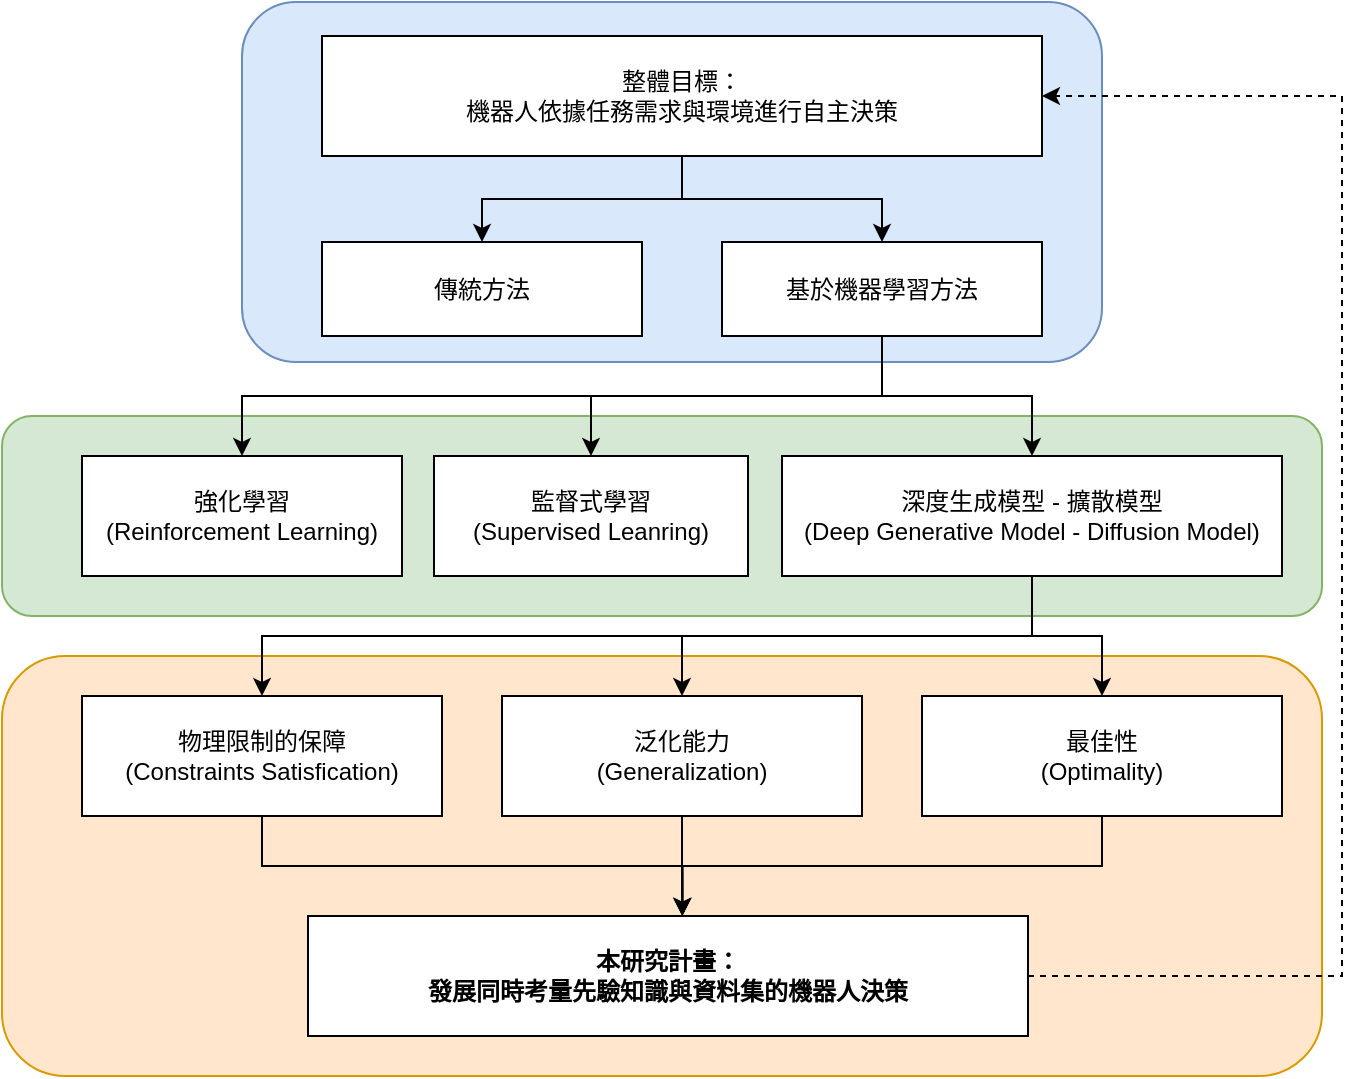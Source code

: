 <mxfile version="26.0.6">
  <diagram name="Page-1" id="wOB_9WMUOYio087HsXXo">
    <mxGraphModel dx="1342" dy="746" grid="1" gridSize="10" guides="1" tooltips="1" connect="1" arrows="1" fold="1" page="1" pageScale="1" pageWidth="827" pageHeight="1169" math="0" shadow="0">
      <root>
        <mxCell id="0" />
        <mxCell id="1" parent="0" />
        <mxCell id="OV2g7p3yE7dfUdtsTMxP-19" value="&lt;h3&gt;&lt;br&gt;&lt;/h3&gt;" style="rounded=1;whiteSpace=wrap;html=1;fillColor=#ffe6cc;strokeColor=#d79b00;align=left;" vertex="1" parent="1">
          <mxGeometry x="80" y="450" width="660" height="210" as="geometry" />
        </mxCell>
        <mxCell id="OV2g7p3yE7dfUdtsTMxP-18" value="&lt;h3&gt;&lt;br&gt;&lt;/h3&gt;" style="rounded=1;whiteSpace=wrap;html=1;fillColor=#d5e8d4;strokeColor=#82b366;align=left;" vertex="1" parent="1">
          <mxGeometry x="80" y="330" width="660" height="100" as="geometry" />
        </mxCell>
        <mxCell id="OV2g7p3yE7dfUdtsTMxP-17" value="&lt;h3&gt;&lt;br&gt;&lt;/h3&gt;" style="rounded=1;whiteSpace=wrap;html=1;fillColor=#dae8fc;strokeColor=#6c8ebf;align=left;" vertex="1" parent="1">
          <mxGeometry x="200" y="123" width="430" height="180" as="geometry" />
        </mxCell>
        <mxCell id="OV2g7p3yE7dfUdtsTMxP-3" style="edgeStyle=orthogonalEdgeStyle;rounded=0;orthogonalLoop=1;jettySize=auto;html=1;exitX=0.5;exitY=1;exitDx=0;exitDy=0;entryX=0.5;entryY=0;entryDx=0;entryDy=0;" edge="1" parent="1" source="BNkQrNhKQa_8A1IRFI8Z-1" target="BNkQrNhKQa_8A1IRFI8Z-2">
          <mxGeometry relative="1" as="geometry" />
        </mxCell>
        <mxCell id="BNkQrNhKQa_8A1IRFI8Z-1" value="整體目標：&lt;br&gt;機器人依據任務需求與環境進行自主決策" style="rounded=0;whiteSpace=wrap;html=1;" parent="1" vertex="1">
          <mxGeometry x="240" y="140" width="360" height="60" as="geometry" />
        </mxCell>
        <mxCell id="BNkQrNhKQa_8A1IRFI8Z-2" value="傳統方法" style="rounded=0;whiteSpace=wrap;html=1;" parent="1" vertex="1">
          <mxGeometry x="240" y="243" width="160" height="47" as="geometry" />
        </mxCell>
        <mxCell id="OV2g7p3yE7dfUdtsTMxP-5" style="edgeStyle=orthogonalEdgeStyle;rounded=0;orthogonalLoop=1;jettySize=auto;html=1;exitX=0.5;exitY=1;exitDx=0;exitDy=0;entryX=0.5;entryY=0;entryDx=0;entryDy=0;" edge="1" parent="1" source="BNkQrNhKQa_8A1IRFI8Z-3" target="BNkQrNhKQa_8A1IRFI8Z-5">
          <mxGeometry relative="1" as="geometry" />
        </mxCell>
        <mxCell id="OV2g7p3yE7dfUdtsTMxP-6" style="edgeStyle=orthogonalEdgeStyle;rounded=0;orthogonalLoop=1;jettySize=auto;html=1;exitX=0.5;exitY=1;exitDx=0;exitDy=0;entryX=0.5;entryY=0;entryDx=0;entryDy=0;" edge="1" parent="1" source="BNkQrNhKQa_8A1IRFI8Z-3" target="BNkQrNhKQa_8A1IRFI8Z-6">
          <mxGeometry relative="1" as="geometry" />
        </mxCell>
        <mxCell id="OV2g7p3yE7dfUdtsTMxP-7" style="edgeStyle=orthogonalEdgeStyle;rounded=0;orthogonalLoop=1;jettySize=auto;html=1;exitX=0.5;exitY=1;exitDx=0;exitDy=0;entryX=0.5;entryY=0;entryDx=0;entryDy=0;" edge="1" parent="1" source="BNkQrNhKQa_8A1IRFI8Z-3" target="BNkQrNhKQa_8A1IRFI8Z-4">
          <mxGeometry relative="1" as="geometry" />
        </mxCell>
        <mxCell id="BNkQrNhKQa_8A1IRFI8Z-3" value="基於機器學習方法" style="rounded=0;whiteSpace=wrap;html=1;" parent="1" vertex="1">
          <mxGeometry x="440" y="243" width="160" height="47" as="geometry" />
        </mxCell>
        <mxCell id="BNkQrNhKQa_8A1IRFI8Z-4" value="監督式學習&lt;br&gt;(Supervised Leanring)" style="rounded=0;whiteSpace=wrap;html=1;" parent="1" vertex="1">
          <mxGeometry x="296" y="350" width="157" height="60" as="geometry" />
        </mxCell>
        <mxCell id="BNkQrNhKQa_8A1IRFI8Z-5" value="強化學習&lt;br&gt;(Reinforcement Learning)" style="rounded=0;whiteSpace=wrap;html=1;" parent="1" vertex="1">
          <mxGeometry x="120" y="350" width="160" height="60" as="geometry" />
        </mxCell>
        <mxCell id="OV2g7p3yE7dfUdtsTMxP-8" style="edgeStyle=orthogonalEdgeStyle;rounded=0;orthogonalLoop=1;jettySize=auto;html=1;exitX=0.5;exitY=1;exitDx=0;exitDy=0;entryX=0.5;entryY=0;entryDx=0;entryDy=0;" edge="1" parent="1" source="BNkQrNhKQa_8A1IRFI8Z-6" target="BNkQrNhKQa_8A1IRFI8Z-7">
          <mxGeometry relative="1" as="geometry" />
        </mxCell>
        <mxCell id="OV2g7p3yE7dfUdtsTMxP-9" style="edgeStyle=orthogonalEdgeStyle;rounded=0;orthogonalLoop=1;jettySize=auto;html=1;exitX=0.5;exitY=1;exitDx=0;exitDy=0;entryX=0.5;entryY=0;entryDx=0;entryDy=0;" edge="1" parent="1" source="BNkQrNhKQa_8A1IRFI8Z-6" target="BNkQrNhKQa_8A1IRFI8Z-9">
          <mxGeometry relative="1" as="geometry" />
        </mxCell>
        <mxCell id="OV2g7p3yE7dfUdtsTMxP-10" style="edgeStyle=orthogonalEdgeStyle;rounded=0;orthogonalLoop=1;jettySize=auto;html=1;exitX=0.5;exitY=1;exitDx=0;exitDy=0;entryX=0.5;entryY=0;entryDx=0;entryDy=0;" edge="1" parent="1" source="BNkQrNhKQa_8A1IRFI8Z-6" target="BNkQrNhKQa_8A1IRFI8Z-8">
          <mxGeometry relative="1" as="geometry" />
        </mxCell>
        <mxCell id="BNkQrNhKQa_8A1IRFI8Z-6" value="深度生成模型 - 擴散模型&lt;br&gt;(Deep Generative Model - Diffusion Model)" style="rounded=0;whiteSpace=wrap;html=1;" parent="1" vertex="1">
          <mxGeometry x="470" y="350" width="250" height="60" as="geometry" />
        </mxCell>
        <mxCell id="BNkQrNhKQa_8A1IRFI8Z-7" value="物理限制的保障&lt;br&gt;(Constraints Satisfication)" style="rounded=0;whiteSpace=wrap;html=1;" parent="1" vertex="1">
          <mxGeometry x="120" y="470" width="180" height="60" as="geometry" />
        </mxCell>
        <mxCell id="OV2g7p3yE7dfUdtsTMxP-12" style="edgeStyle=orthogonalEdgeStyle;rounded=0;orthogonalLoop=1;jettySize=auto;html=1;exitX=0.5;exitY=1;exitDx=0;exitDy=0;" edge="1" parent="1" source="BNkQrNhKQa_8A1IRFI8Z-8">
          <mxGeometry relative="1" as="geometry">
            <mxPoint x="420.143" y="580" as="targetPoint" />
          </mxGeometry>
        </mxCell>
        <mxCell id="BNkQrNhKQa_8A1IRFI8Z-8" value="泛化能力&lt;br&gt;(Generalization)" style="rounded=0;whiteSpace=wrap;html=1;" parent="1" vertex="1">
          <mxGeometry x="330" y="470" width="180" height="60" as="geometry" />
        </mxCell>
        <mxCell id="BNkQrNhKQa_8A1IRFI8Z-9" value="最佳性&lt;br&gt;(Optimality)" style="rounded=0;whiteSpace=wrap;html=1;" parent="1" vertex="1">
          <mxGeometry x="540" y="470" width="180" height="60" as="geometry" />
        </mxCell>
        <mxCell id="OV2g7p3yE7dfUdtsTMxP-16" style="edgeStyle=orthogonalEdgeStyle;rounded=0;orthogonalLoop=1;jettySize=auto;html=1;exitX=1;exitY=0.5;exitDx=0;exitDy=0;entryX=1;entryY=0.5;entryDx=0;entryDy=0;dashed=1;" edge="1" parent="1" source="BNkQrNhKQa_8A1IRFI8Z-11" target="BNkQrNhKQa_8A1IRFI8Z-1">
          <mxGeometry relative="1" as="geometry">
            <Array as="points">
              <mxPoint x="750" y="610" />
              <mxPoint x="750" y="170" />
            </Array>
          </mxGeometry>
        </mxCell>
        <mxCell id="BNkQrNhKQa_8A1IRFI8Z-11" value="&lt;b&gt;本研究計畫：&lt;br&gt;發展同時考量先驗知識與資料集的&lt;/b&gt;&lt;b&gt;機器人決策&lt;/b&gt;" style="rounded=0;whiteSpace=wrap;html=1;" parent="1" vertex="1">
          <mxGeometry x="233" y="580" width="360" height="60" as="geometry" />
        </mxCell>
        <mxCell id="OV2g7p3yE7dfUdtsTMxP-4" style="edgeStyle=orthogonalEdgeStyle;rounded=0;orthogonalLoop=1;jettySize=auto;html=1;exitX=0.5;exitY=1;exitDx=0;exitDy=0;entryX=0.5;entryY=0;entryDx=0;entryDy=0;" edge="1" parent="1" source="BNkQrNhKQa_8A1IRFI8Z-1" target="BNkQrNhKQa_8A1IRFI8Z-3">
          <mxGeometry relative="1" as="geometry">
            <mxPoint x="430" y="210" as="sourcePoint" />
            <mxPoint x="330" y="249" as="targetPoint" />
          </mxGeometry>
        </mxCell>
        <mxCell id="OV2g7p3yE7dfUdtsTMxP-13" style="edgeStyle=orthogonalEdgeStyle;rounded=0;orthogonalLoop=1;jettySize=auto;html=1;exitX=0.5;exitY=1;exitDx=0;exitDy=0;entryX=0.52;entryY=0.001;entryDx=0;entryDy=0;entryPerimeter=0;" edge="1" parent="1" source="BNkQrNhKQa_8A1IRFI8Z-9" target="BNkQrNhKQa_8A1IRFI8Z-11">
          <mxGeometry relative="1" as="geometry" />
        </mxCell>
        <mxCell id="OV2g7p3yE7dfUdtsTMxP-15" style="edgeStyle=orthogonalEdgeStyle;rounded=0;orthogonalLoop=1;jettySize=auto;html=1;exitX=0.5;exitY=1;exitDx=0;exitDy=0;entryX=0.52;entryY=-0.003;entryDx=0;entryDy=0;entryPerimeter=0;" edge="1" parent="1" source="BNkQrNhKQa_8A1IRFI8Z-7" target="BNkQrNhKQa_8A1IRFI8Z-11">
          <mxGeometry relative="1" as="geometry" />
        </mxCell>
      </root>
    </mxGraphModel>
  </diagram>
</mxfile>
